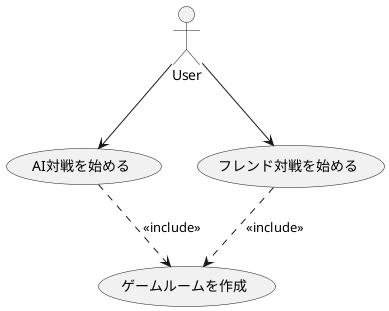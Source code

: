 @startuml include
actor User

User --> (AI対戦を始める)
User --> (フレンド対戦を始める)

(AI対戦を始める) ..> (ゲームルームを作成) : <<include>>
(フレンド対戦を始める) ..> (ゲームルームを作成) : <<include>>
@enduml